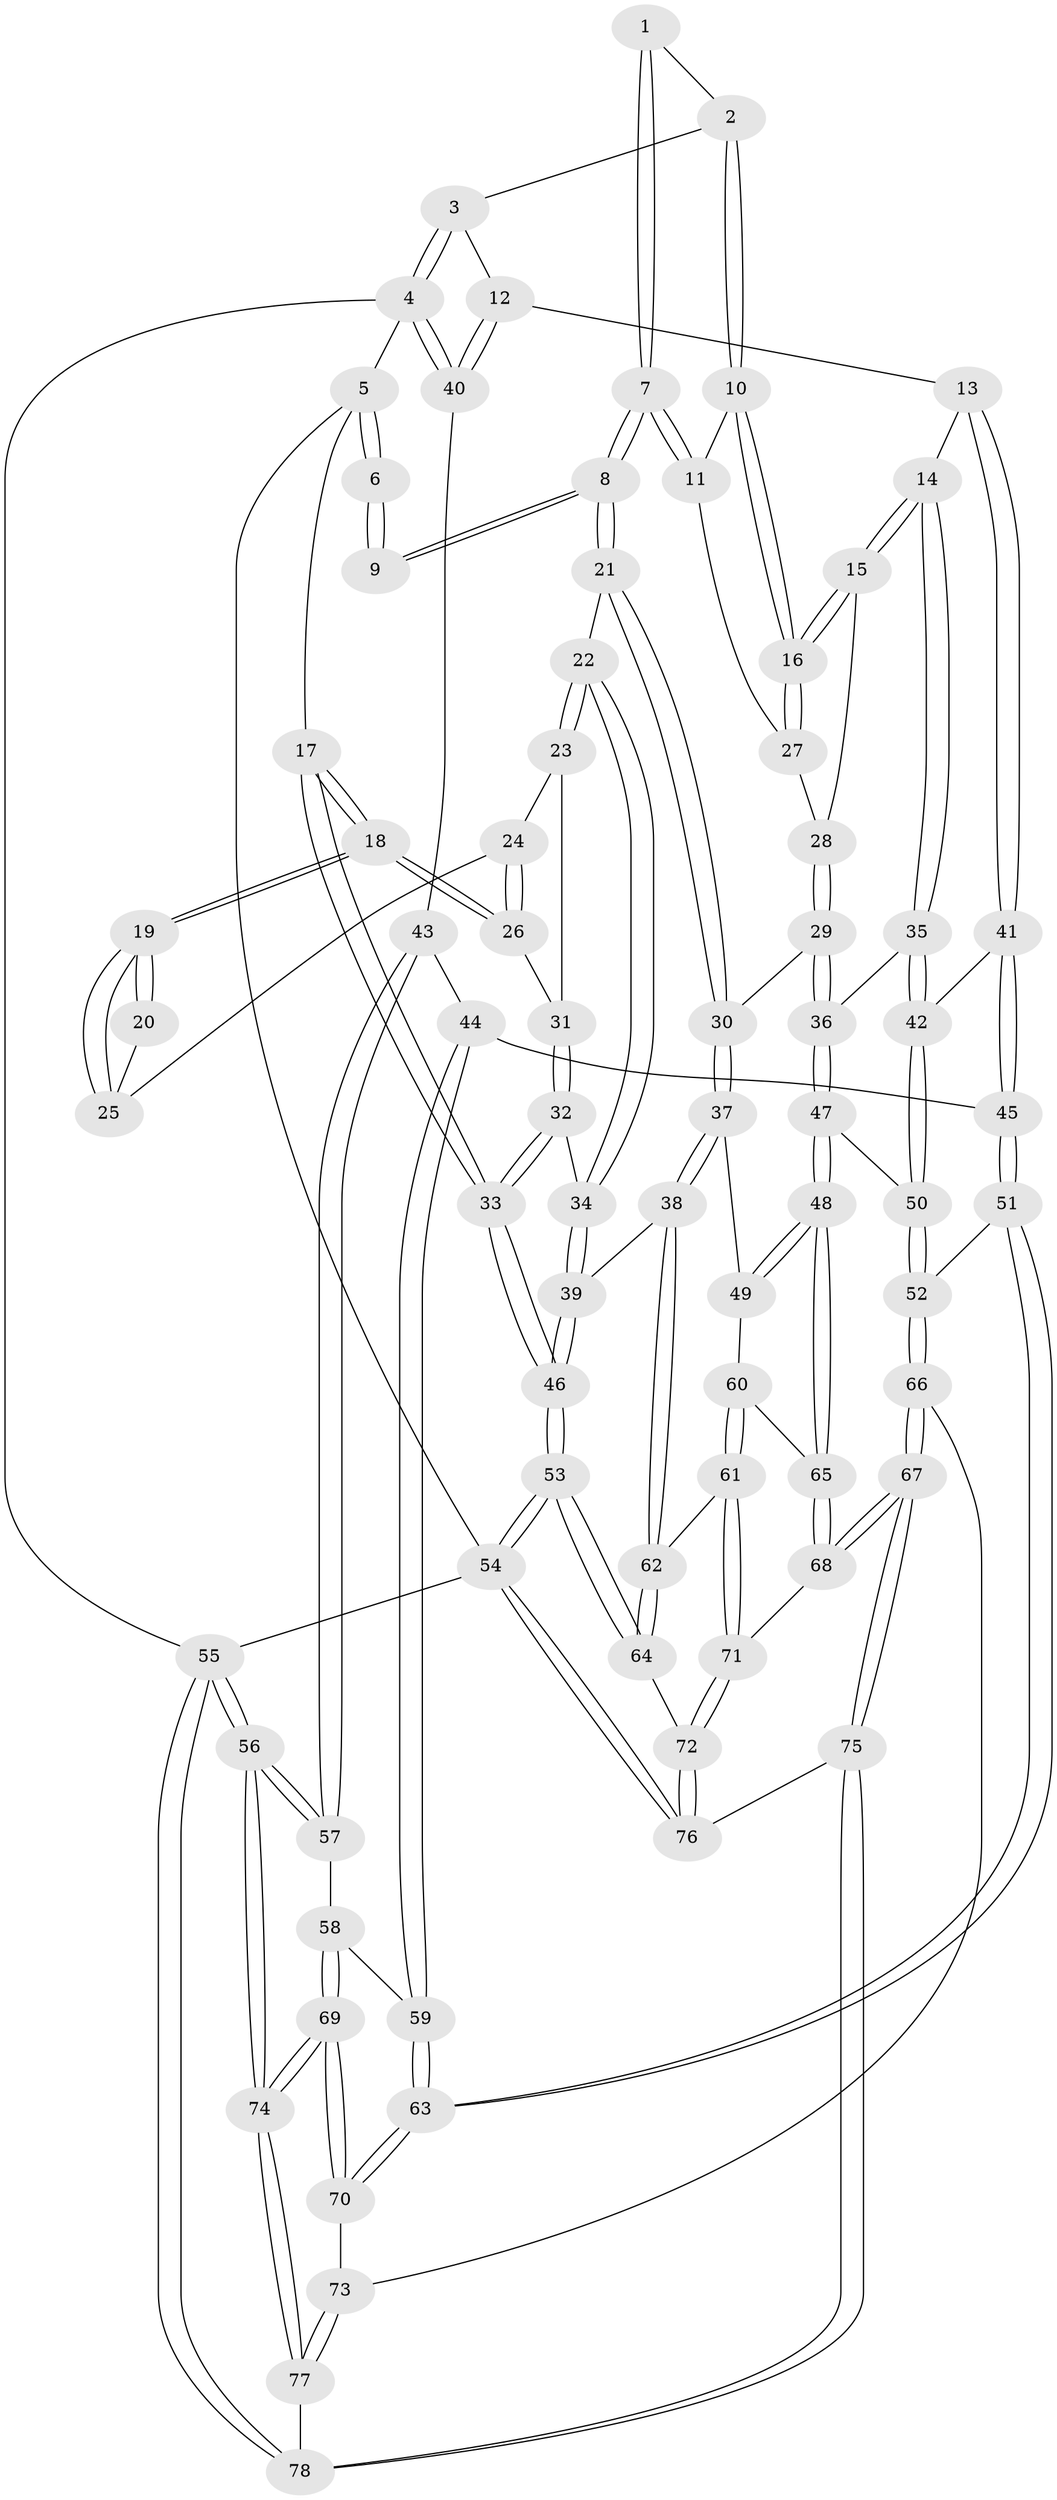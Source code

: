 // Generated by graph-tools (version 1.1) at 2025/27/03/09/25 03:27:09]
// undirected, 78 vertices, 192 edges
graph export_dot {
graph [start="1"]
  node [color=gray90,style=filled];
  1 [pos="+0.2989887877873304+0"];
  2 [pos="+0.5652764043541845+0"];
  3 [pos="+0.7270553056296556+0"];
  4 [pos="+1+0"];
  5 [pos="+0+0"];
  6 [pos="+0.0074768697426260055+0"];
  7 [pos="+0.30269865441176286+0.12302797440668606"];
  8 [pos="+0.2616649608191332+0.15632372502613617"];
  9 [pos="+0.14470689606798778+0.07442840381777553"];
  10 [pos="+0.5513506397677085+0"];
  11 [pos="+0.34205035953689666+0.11555405538238879"];
  12 [pos="+0.7611215398929325+0.23398098953282223"];
  13 [pos="+0.742647586392775+0.24401159655490542"];
  14 [pos="+0.6437260939447189+0.21530160663252118"];
  15 [pos="+0.6133785927802077+0.17975325549037224"];
  16 [pos="+0.5855369770148476+0.12127251383475605"];
  17 [pos="+0+0.17159302711576033"];
  18 [pos="+0+0.17302410988154007"];
  19 [pos="+0+0.16486228901892516"];
  20 [pos="+0.13676879772972236+0.079745731464968"];
  21 [pos="+0.254687270751115+0.23051272018288366"];
  22 [pos="+0.21899819654190575+0.25150424255905873"];
  23 [pos="+0.11386513213466896+0.23257519987556585"];
  24 [pos="+0.07530842702993706+0.19527500899909014"];
  25 [pos="+0.08758888375353081+0.1589475192548143"];
  26 [pos="+0+0.2110348093475975"];
  27 [pos="+0.3446164334104123+0.11640937968601872"];
  28 [pos="+0.44937192970231193+0.20357891782205248"];
  29 [pos="+0.37048438173665454+0.345262206671833"];
  30 [pos="+0.3553764547224462+0.34110599302003436"];
  31 [pos="+0.057068877674346354+0.2635825076055512"];
  32 [pos="+0.06622602503731297+0.3357280274595316"];
  33 [pos="+0+0.3197944408539341"];
  34 [pos="+0.12226438158316504+0.3716644929975529"];
  35 [pos="+0.4995275458467207+0.3473282669918255"];
  36 [pos="+0.41429341234305156+0.36944087616384474"];
  37 [pos="+0.23655411744994884+0.47801424240497953"];
  38 [pos="+0.14248419639596846+0.49862453104502147"];
  39 [pos="+0.1239595032221702+0.4749269981677869"];
  40 [pos="+1+0.12650815674000512"];
  41 [pos="+0.7442702699421753+0.39785555783812204"];
  42 [pos="+0.5843475557590451+0.4572196498444205"];
  43 [pos="+1+0.28445287938702196"];
  44 [pos="+0.8933598110948391+0.48228545139756956"];
  45 [pos="+0.7763589840805968+0.47305318256237006"];
  46 [pos="+0+0.4439606064310989"];
  47 [pos="+0.4355768193356548+0.541246139484075"];
  48 [pos="+0.4100028929709994+0.576759464887687"];
  49 [pos="+0.27518661997798066+0.5065579770414005"];
  50 [pos="+0.5575582101458455+0.5337471377140796"];
  51 [pos="+0.7258328730762261+0.6294752551147704"];
  52 [pos="+0.668327489113732+0.6350201615632879"];
  53 [pos="+0+0.7889175933415625"];
  54 [pos="+0+1"];
  55 [pos="+1+1"];
  56 [pos="+1+1"];
  57 [pos="+1+0.5780804890809842"];
  58 [pos="+0.9875490920762494+0.5936105508233254"];
  59 [pos="+0.9502008617481392+0.581686142444655"];
  60 [pos="+0.27531607756197657+0.614549977644538"];
  61 [pos="+0.183771895563474+0.6477150347446934"];
  62 [pos="+0.1302005468241259+0.633255022761982"];
  63 [pos="+0.7919107765088084+0.6978975591660561"];
  64 [pos="+0.015403445558039882+0.7488098153311682"];
  65 [pos="+0.405690517033237+0.5999791774214926"];
  66 [pos="+0.4883430744496603+0.789101017328797"];
  67 [pos="+0.46649757015089227+0.7926445742775122"];
  68 [pos="+0.4322955097579698+0.7671327519582074"];
  69 [pos="+0.9082897100886028+0.835190752064214"];
  70 [pos="+0.8198683495681512+0.7606975976009975"];
  71 [pos="+0.34462829203136497+0.7744842668389113"];
  72 [pos="+0.17869916177834683+0.8866630387172659"];
  73 [pos="+0.6440203593066641+0.8693762975120949"];
  74 [pos="+1+1"];
  75 [pos="+0.41742019193184515+1"];
  76 [pos="+0.2267176415647967+1"];
  77 [pos="+0.6483697095293827+0.8836334374235034"];
  78 [pos="+0.6391386068708925+1"];
  1 -- 2;
  1 -- 7;
  1 -- 7;
  2 -- 3;
  2 -- 10;
  2 -- 10;
  3 -- 4;
  3 -- 4;
  3 -- 12;
  4 -- 5;
  4 -- 40;
  4 -- 40;
  4 -- 55;
  5 -- 6;
  5 -- 6;
  5 -- 17;
  5 -- 54;
  6 -- 9;
  6 -- 9;
  7 -- 8;
  7 -- 8;
  7 -- 11;
  7 -- 11;
  8 -- 9;
  8 -- 9;
  8 -- 21;
  8 -- 21;
  10 -- 11;
  10 -- 16;
  10 -- 16;
  11 -- 27;
  12 -- 13;
  12 -- 40;
  12 -- 40;
  13 -- 14;
  13 -- 41;
  13 -- 41;
  14 -- 15;
  14 -- 15;
  14 -- 35;
  14 -- 35;
  15 -- 16;
  15 -- 16;
  15 -- 28;
  16 -- 27;
  16 -- 27;
  17 -- 18;
  17 -- 18;
  17 -- 33;
  17 -- 33;
  18 -- 19;
  18 -- 19;
  18 -- 26;
  18 -- 26;
  19 -- 20;
  19 -- 20;
  19 -- 25;
  19 -- 25;
  20 -- 25;
  21 -- 22;
  21 -- 30;
  21 -- 30;
  22 -- 23;
  22 -- 23;
  22 -- 34;
  22 -- 34;
  23 -- 24;
  23 -- 31;
  24 -- 25;
  24 -- 26;
  24 -- 26;
  26 -- 31;
  27 -- 28;
  28 -- 29;
  28 -- 29;
  29 -- 30;
  29 -- 36;
  29 -- 36;
  30 -- 37;
  30 -- 37;
  31 -- 32;
  31 -- 32;
  32 -- 33;
  32 -- 33;
  32 -- 34;
  33 -- 46;
  33 -- 46;
  34 -- 39;
  34 -- 39;
  35 -- 36;
  35 -- 42;
  35 -- 42;
  36 -- 47;
  36 -- 47;
  37 -- 38;
  37 -- 38;
  37 -- 49;
  38 -- 39;
  38 -- 62;
  38 -- 62;
  39 -- 46;
  39 -- 46;
  40 -- 43;
  41 -- 42;
  41 -- 45;
  41 -- 45;
  42 -- 50;
  42 -- 50;
  43 -- 44;
  43 -- 57;
  43 -- 57;
  44 -- 45;
  44 -- 59;
  44 -- 59;
  45 -- 51;
  45 -- 51;
  46 -- 53;
  46 -- 53;
  47 -- 48;
  47 -- 48;
  47 -- 50;
  48 -- 49;
  48 -- 49;
  48 -- 65;
  48 -- 65;
  49 -- 60;
  50 -- 52;
  50 -- 52;
  51 -- 52;
  51 -- 63;
  51 -- 63;
  52 -- 66;
  52 -- 66;
  53 -- 54;
  53 -- 54;
  53 -- 64;
  53 -- 64;
  54 -- 76;
  54 -- 76;
  54 -- 55;
  55 -- 56;
  55 -- 56;
  55 -- 78;
  55 -- 78;
  56 -- 57;
  56 -- 57;
  56 -- 74;
  56 -- 74;
  57 -- 58;
  58 -- 59;
  58 -- 69;
  58 -- 69;
  59 -- 63;
  59 -- 63;
  60 -- 61;
  60 -- 61;
  60 -- 65;
  61 -- 62;
  61 -- 71;
  61 -- 71;
  62 -- 64;
  62 -- 64;
  63 -- 70;
  63 -- 70;
  64 -- 72;
  65 -- 68;
  65 -- 68;
  66 -- 67;
  66 -- 67;
  66 -- 73;
  67 -- 68;
  67 -- 68;
  67 -- 75;
  67 -- 75;
  68 -- 71;
  69 -- 70;
  69 -- 70;
  69 -- 74;
  69 -- 74;
  70 -- 73;
  71 -- 72;
  71 -- 72;
  72 -- 76;
  72 -- 76;
  73 -- 77;
  73 -- 77;
  74 -- 77;
  74 -- 77;
  75 -- 76;
  75 -- 78;
  75 -- 78;
  77 -- 78;
}

